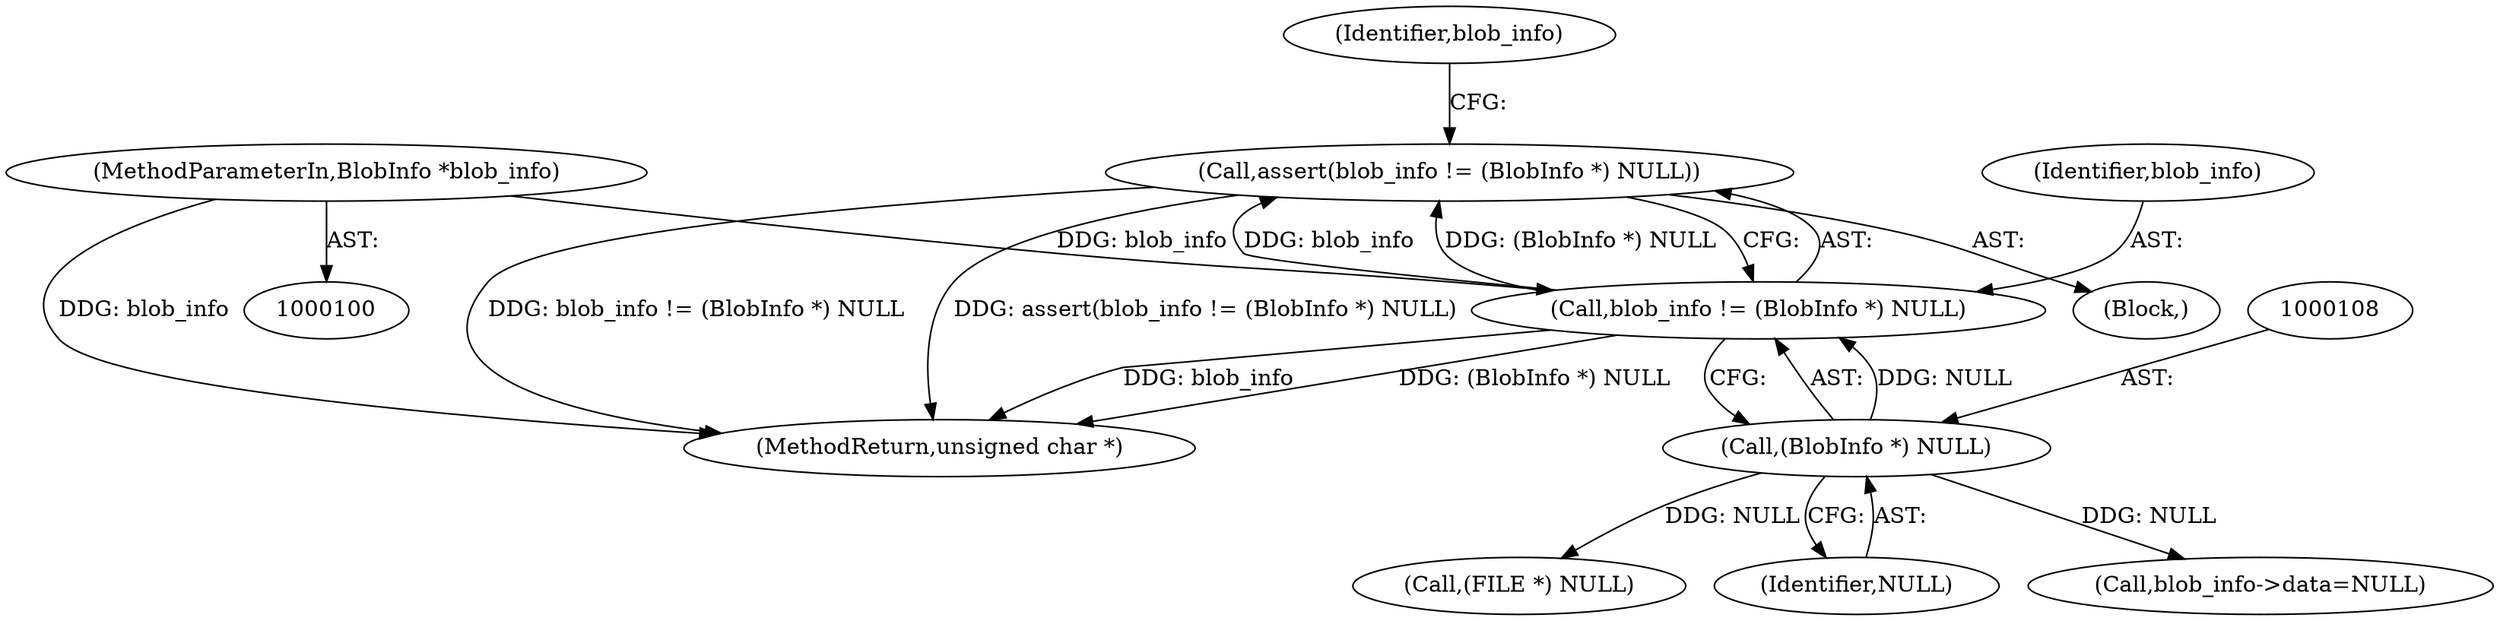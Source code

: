 digraph "0_ImageMagick6_614a257295bdcdeda347086761062ac7658b6830@API" {
"1000104" [label="(Call,assert(blob_info != (BlobInfo *) NULL))"];
"1000105" [label="(Call,blob_info != (BlobInfo *) NULL)"];
"1000101" [label="(MethodParameterIn,BlobInfo *blob_info)"];
"1000107" [label="(Call,(BlobInfo *) NULL)"];
"1000189" [label="(Call,(FILE *) NULL)"];
"1000101" [label="(MethodParameterIn,BlobInfo *blob_info)"];
"1000113" [label="(Identifier,blob_info)"];
"1000109" [label="(Identifier,NULL)"];
"1000138" [label="(Call,blob_info->data=NULL)"];
"1000106" [label="(Identifier,blob_info)"];
"1000213" [label="(MethodReturn,unsigned char *)"];
"1000102" [label="(Block,)"];
"1000107" [label="(Call,(BlobInfo *) NULL)"];
"1000105" [label="(Call,blob_info != (BlobInfo *) NULL)"];
"1000104" [label="(Call,assert(blob_info != (BlobInfo *) NULL))"];
"1000104" -> "1000102"  [label="AST: "];
"1000104" -> "1000105"  [label="CFG: "];
"1000105" -> "1000104"  [label="AST: "];
"1000113" -> "1000104"  [label="CFG: "];
"1000104" -> "1000213"  [label="DDG: blob_info != (BlobInfo *) NULL"];
"1000104" -> "1000213"  [label="DDG: assert(blob_info != (BlobInfo *) NULL)"];
"1000105" -> "1000104"  [label="DDG: blob_info"];
"1000105" -> "1000104"  [label="DDG: (BlobInfo *) NULL"];
"1000105" -> "1000107"  [label="CFG: "];
"1000106" -> "1000105"  [label="AST: "];
"1000107" -> "1000105"  [label="AST: "];
"1000105" -> "1000213"  [label="DDG: (BlobInfo *) NULL"];
"1000105" -> "1000213"  [label="DDG: blob_info"];
"1000101" -> "1000105"  [label="DDG: blob_info"];
"1000107" -> "1000105"  [label="DDG: NULL"];
"1000101" -> "1000100"  [label="AST: "];
"1000101" -> "1000213"  [label="DDG: blob_info"];
"1000107" -> "1000109"  [label="CFG: "];
"1000108" -> "1000107"  [label="AST: "];
"1000109" -> "1000107"  [label="AST: "];
"1000107" -> "1000138"  [label="DDG: NULL"];
"1000107" -> "1000189"  [label="DDG: NULL"];
}
